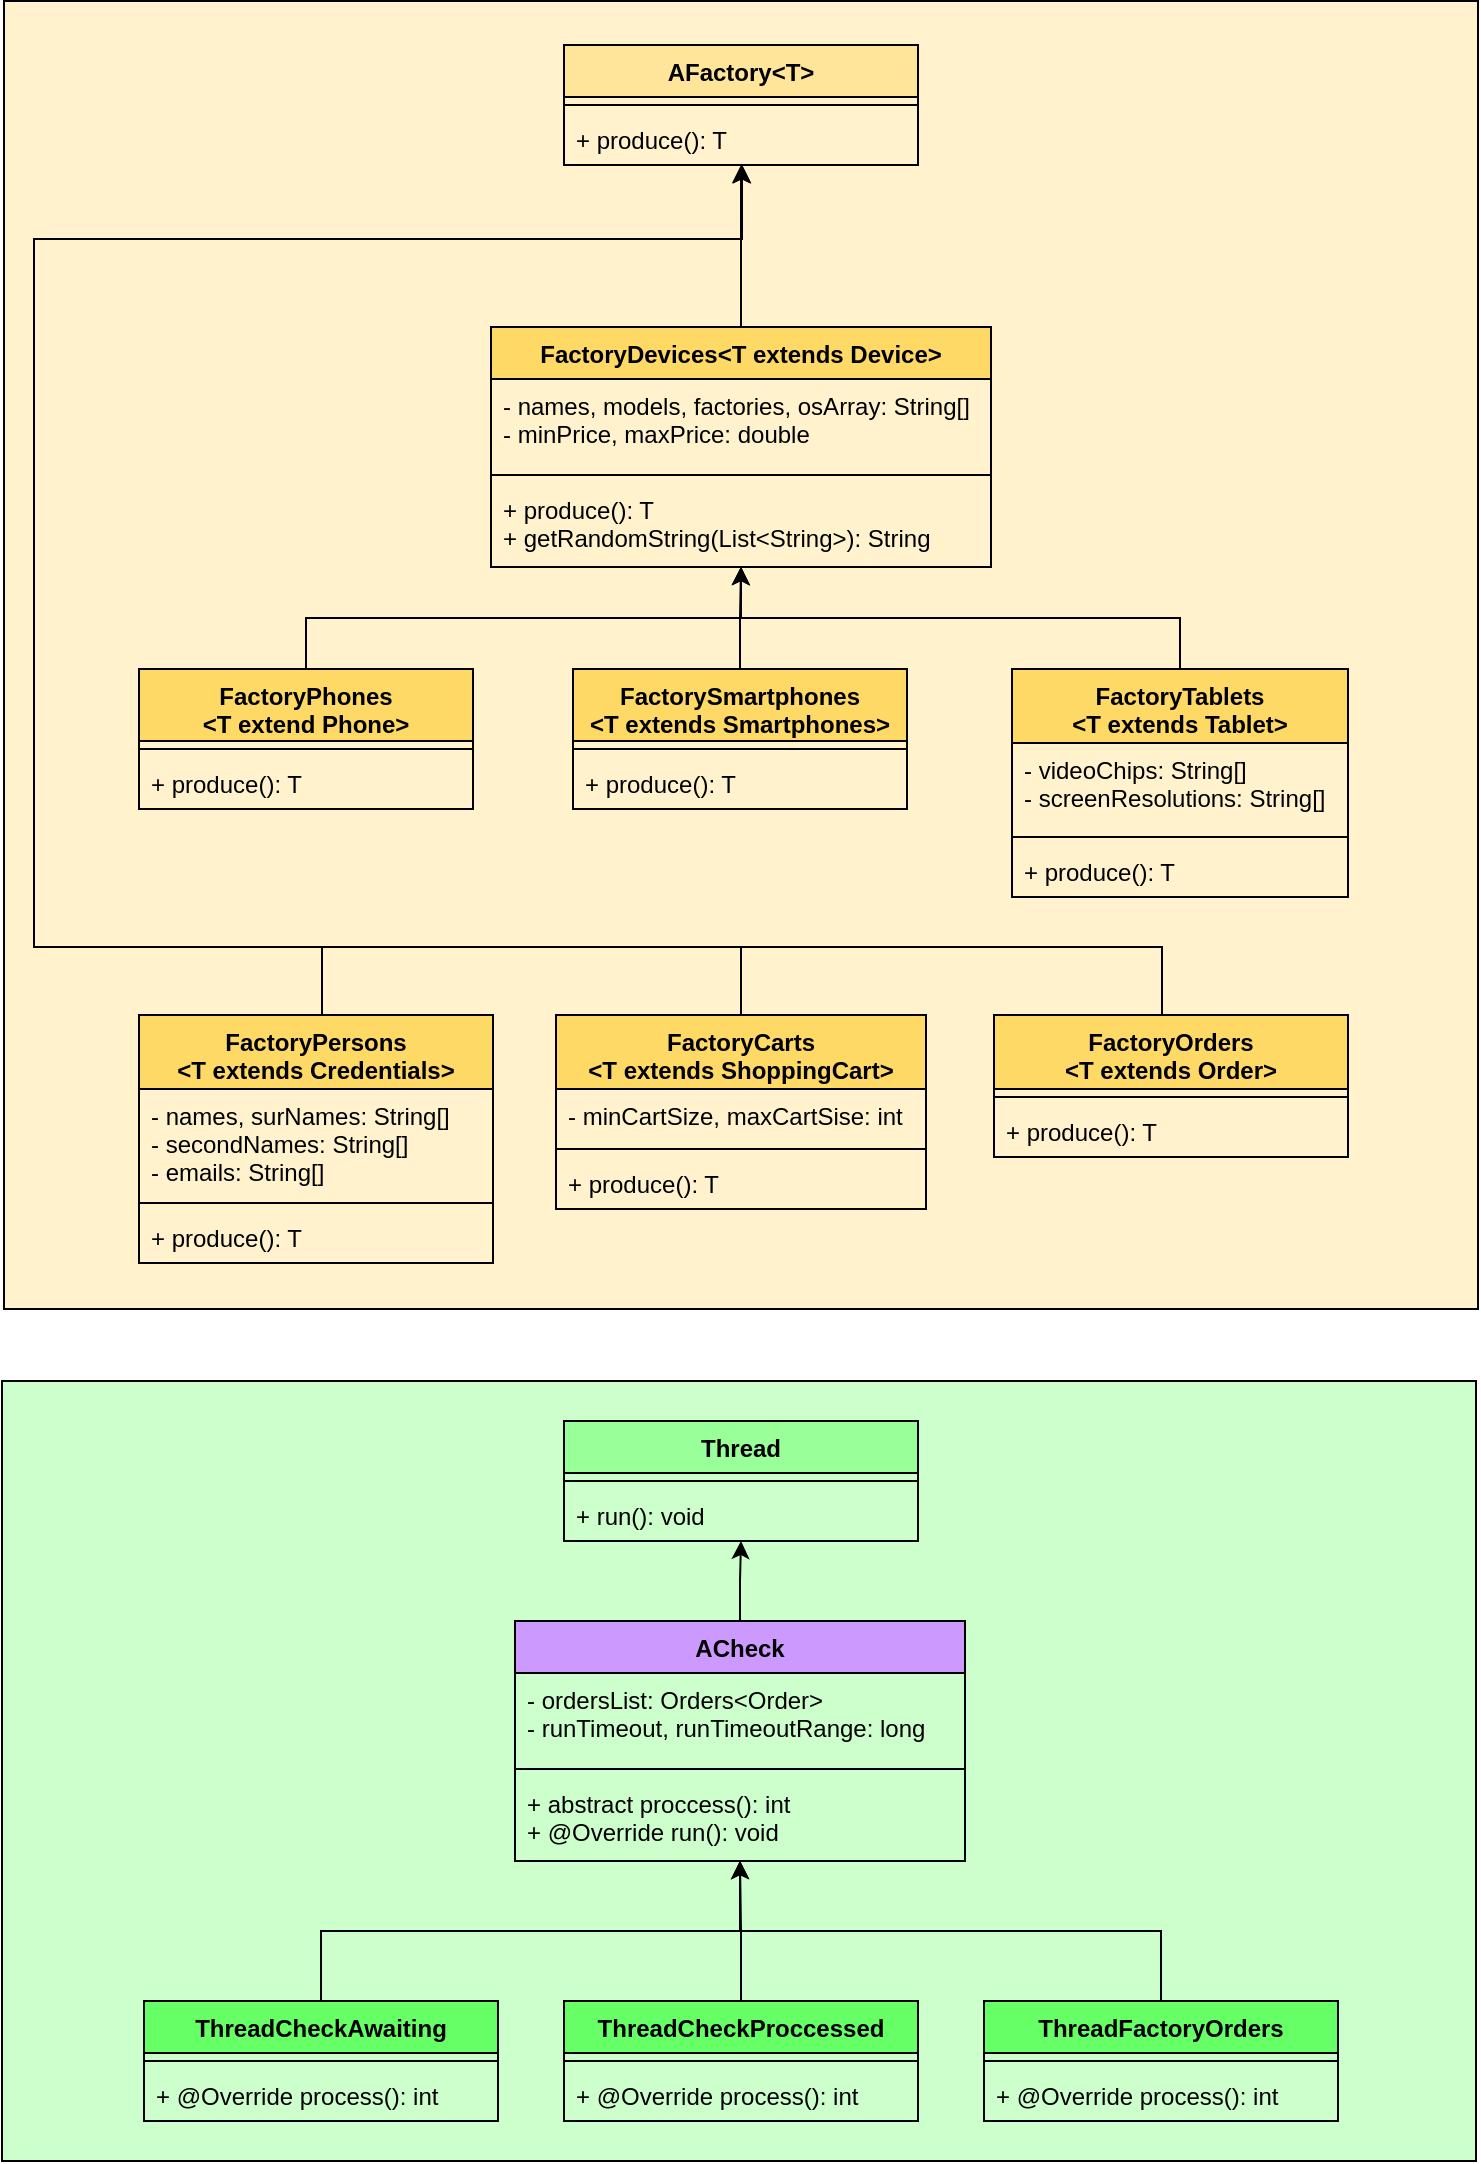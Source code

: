 <mxfile version="12.3.2" type="github" pages="1">
  <diagram id="0GUaxXbDDWe5PVAGPf-r" name="Page-1">
    <mxGraphModel dx="1876" dy="980" grid="1" gridSize="10" guides="1" tooltips="1" connect="1" arrows="1" fold="1" page="1" pageScale="1" pageWidth="827" pageHeight="1169" math="0" shadow="0">
      <root>
        <mxCell id="0"/>
        <mxCell id="1" parent="0"/>
        <mxCell id="RwrE5nbGCWVTSiN41ggU-7" value="" style="group" vertex="1" connectable="0" parent="1">
          <mxGeometry x="44" y="43.5" width="738" height="1080" as="geometry"/>
        </mxCell>
        <mxCell id="-0ryyqHEh2swBMXTkfNj-43" value="" style="group" parent="RwrE5nbGCWVTSiN41ggU-7" vertex="1" connectable="0">
          <mxGeometry x="1" width="737" height="654" as="geometry"/>
        </mxCell>
        <mxCell id="_v3kKgXSpV-jKmT9NSCs-71" value="" style="rounded=0;whiteSpace=wrap;html=1;fillColor=#FFF2CC;" parent="-0ryyqHEh2swBMXTkfNj-43" vertex="1">
          <mxGeometry width="737" height="654" as="geometry"/>
        </mxCell>
        <mxCell id="_v3kKgXSpV-jKmT9NSCs-36" value="AFactory&lt;T&gt;" style="swimlane;fontStyle=1;align=center;verticalAlign=top;childLayout=stackLayout;horizontal=1;startSize=26;horizontalStack=0;resizeParent=1;resizeParentMax=0;resizeLast=0;collapsible=1;marginBottom=0;fillColor=#FFE599;" parent="-0ryyqHEh2swBMXTkfNj-43" vertex="1">
          <mxGeometry x="280" y="22" width="177" height="60" as="geometry"/>
        </mxCell>
        <mxCell id="_v3kKgXSpV-jKmT9NSCs-38" value="" style="line;strokeWidth=1;fillColor=none;align=left;verticalAlign=middle;spacingTop=-1;spacingLeft=3;spacingRight=3;rotatable=0;labelPosition=right;points=[];portConstraint=eastwest;" parent="_v3kKgXSpV-jKmT9NSCs-36" vertex="1">
          <mxGeometry y="26" width="177" height="8" as="geometry"/>
        </mxCell>
        <mxCell id="_v3kKgXSpV-jKmT9NSCs-39" value="+ produce(): T" style="text;strokeColor=none;fillColor=none;align=left;verticalAlign=top;spacingLeft=4;spacingRight=4;overflow=hidden;rotatable=0;points=[[0,0.5],[1,0.5]];portConstraint=eastwest;" parent="_v3kKgXSpV-jKmT9NSCs-36" vertex="1">
          <mxGeometry y="34" width="177" height="26" as="geometry"/>
        </mxCell>
        <mxCell id="_v3kKgXSpV-jKmT9NSCs-40" value="FactoryPhones&#xa;&lt;T extend Phone&gt;" style="swimlane;fontStyle=1;align=center;verticalAlign=top;childLayout=stackLayout;horizontal=1;startSize=36;horizontalStack=0;resizeParent=1;resizeParentMax=0;resizeLast=0;collapsible=1;marginBottom=0;fillColor=#FFD966;" parent="-0ryyqHEh2swBMXTkfNj-43" vertex="1">
          <mxGeometry x="67.5" y="334" width="167" height="70" as="geometry"/>
        </mxCell>
        <mxCell id="_v3kKgXSpV-jKmT9NSCs-42" value="" style="line;strokeWidth=1;fillColor=none;align=left;verticalAlign=middle;spacingTop=-1;spacingLeft=3;spacingRight=3;rotatable=0;labelPosition=right;points=[];portConstraint=eastwest;" parent="_v3kKgXSpV-jKmT9NSCs-40" vertex="1">
          <mxGeometry y="36" width="167" height="8" as="geometry"/>
        </mxCell>
        <mxCell id="_v3kKgXSpV-jKmT9NSCs-43" value="+ produce(): T" style="text;strokeColor=none;fillColor=none;align=left;verticalAlign=top;spacingLeft=4;spacingRight=4;overflow=hidden;rotatable=0;points=[[0,0.5],[1,0.5]];portConstraint=eastwest;" parent="_v3kKgXSpV-jKmT9NSCs-40" vertex="1">
          <mxGeometry y="44" width="167" height="26" as="geometry"/>
        </mxCell>
        <mxCell id="_v3kKgXSpV-jKmT9NSCs-44" value="FactorySmartphones&#xa;&lt;T extends Smartphones&gt;" style="swimlane;fontStyle=1;align=center;verticalAlign=top;childLayout=stackLayout;horizontal=1;startSize=36;horizontalStack=0;resizeParent=1;resizeParentMax=0;resizeLast=0;collapsible=1;marginBottom=0;fillColor=#FFD966;" parent="-0ryyqHEh2swBMXTkfNj-43" vertex="1">
          <mxGeometry x="284.5" y="334" width="167" height="70" as="geometry"/>
        </mxCell>
        <mxCell id="_v3kKgXSpV-jKmT9NSCs-46" value="" style="line;strokeWidth=1;fillColor=none;align=left;verticalAlign=middle;spacingTop=-1;spacingLeft=3;spacingRight=3;rotatable=0;labelPosition=right;points=[];portConstraint=eastwest;" parent="_v3kKgXSpV-jKmT9NSCs-44" vertex="1">
          <mxGeometry y="36" width="167" height="8" as="geometry"/>
        </mxCell>
        <mxCell id="_v3kKgXSpV-jKmT9NSCs-47" value="+ produce(): T" style="text;strokeColor=none;fillColor=none;align=left;verticalAlign=top;spacingLeft=4;spacingRight=4;overflow=hidden;rotatable=0;points=[[0,0.5],[1,0.5]];portConstraint=eastwest;" parent="_v3kKgXSpV-jKmT9NSCs-44" vertex="1">
          <mxGeometry y="44" width="167" height="26" as="geometry"/>
        </mxCell>
        <mxCell id="_v3kKgXSpV-jKmT9NSCs-48" value="FactoryTablets&#xa;&lt;T extends Tablet&gt;" style="swimlane;fontStyle=1;align=center;verticalAlign=top;childLayout=stackLayout;horizontal=1;startSize=37;horizontalStack=0;resizeParent=1;resizeParentMax=0;resizeLast=0;collapsible=1;marginBottom=0;fillColor=#FFD966;" parent="-0ryyqHEh2swBMXTkfNj-43" vertex="1">
          <mxGeometry x="504" y="334" width="168" height="114" as="geometry"/>
        </mxCell>
        <mxCell id="_v3kKgXSpV-jKmT9NSCs-49" value="- videoChips: String[]&#xa;- screenResolutions: String[]" style="text;strokeColor=none;fillColor=none;align=left;verticalAlign=top;spacingLeft=4;spacingRight=4;overflow=hidden;rotatable=0;points=[[0,0.5],[1,0.5]];portConstraint=eastwest;" parent="_v3kKgXSpV-jKmT9NSCs-48" vertex="1">
          <mxGeometry y="37" width="168" height="43" as="geometry"/>
        </mxCell>
        <mxCell id="_v3kKgXSpV-jKmT9NSCs-50" value="" style="line;strokeWidth=1;fillColor=none;align=left;verticalAlign=middle;spacingTop=-1;spacingLeft=3;spacingRight=3;rotatable=0;labelPosition=right;points=[];portConstraint=eastwest;" parent="_v3kKgXSpV-jKmT9NSCs-48" vertex="1">
          <mxGeometry y="80" width="168" height="8" as="geometry"/>
        </mxCell>
        <mxCell id="_v3kKgXSpV-jKmT9NSCs-51" value="+ produce(): T" style="text;strokeColor=none;fillColor=none;align=left;verticalAlign=top;spacingLeft=4;spacingRight=4;overflow=hidden;rotatable=0;points=[[0,0.5],[1,0.5]];portConstraint=eastwest;" parent="_v3kKgXSpV-jKmT9NSCs-48" vertex="1">
          <mxGeometry y="88" width="168" height="26" as="geometry"/>
        </mxCell>
        <mxCell id="_v3kKgXSpV-jKmT9NSCs-67" style="edgeStyle=orthogonalEdgeStyle;rounded=0;orthogonalLoop=1;jettySize=auto;html=1;exitX=0.5;exitY=0;exitDx=0;exitDy=0;" parent="-0ryyqHEh2swBMXTkfNj-43" source="_v3kKgXSpV-jKmT9NSCs-55" target="_v3kKgXSpV-jKmT9NSCs-36" edge="1">
          <mxGeometry relative="1" as="geometry">
            <Array as="points">
              <mxPoint x="159" y="507"/>
              <mxPoint x="159" y="473"/>
              <mxPoint x="15" y="473"/>
              <mxPoint x="15" y="119"/>
              <mxPoint x="369" y="119"/>
            </Array>
          </mxGeometry>
        </mxCell>
        <mxCell id="_v3kKgXSpV-jKmT9NSCs-68" style="edgeStyle=orthogonalEdgeStyle;rounded=0;orthogonalLoop=1;jettySize=auto;html=1;exitX=0.5;exitY=0;exitDx=0;exitDy=0;" parent="-0ryyqHEh2swBMXTkfNj-43" source="_v3kKgXSpV-jKmT9NSCs-59" target="_v3kKgXSpV-jKmT9NSCs-36" edge="1">
          <mxGeometry relative="1" as="geometry">
            <Array as="points">
              <mxPoint x="369" y="507"/>
              <mxPoint x="369" y="473"/>
              <mxPoint x="15" y="473"/>
              <mxPoint x="15" y="119"/>
              <mxPoint x="369" y="119"/>
            </Array>
          </mxGeometry>
        </mxCell>
        <mxCell id="_v3kKgXSpV-jKmT9NSCs-69" style="edgeStyle=orthogonalEdgeStyle;rounded=0;orthogonalLoop=1;jettySize=auto;html=1;exitX=0.5;exitY=0;exitDx=0;exitDy=0;" parent="-0ryyqHEh2swBMXTkfNj-43" source="_v3kKgXSpV-jKmT9NSCs-63" target="_v3kKgXSpV-jKmT9NSCs-36" edge="1">
          <mxGeometry relative="1" as="geometry">
            <Array as="points">
              <mxPoint x="579" y="507"/>
              <mxPoint x="579" y="473"/>
              <mxPoint x="15" y="473"/>
              <mxPoint x="15" y="119"/>
              <mxPoint x="369" y="119"/>
            </Array>
          </mxGeometry>
        </mxCell>
        <mxCell id="-0ryyqHEh2swBMXTkfNj-42" style="edgeStyle=orthogonalEdgeStyle;rounded=0;orthogonalLoop=1;jettySize=auto;html=1;exitX=0.5;exitY=0;exitDx=0;exitDy=0;" parent="-0ryyqHEh2swBMXTkfNj-43" source="-0ryyqHEh2swBMXTkfNj-29" target="_v3kKgXSpV-jKmT9NSCs-36" edge="1">
          <mxGeometry relative="1" as="geometry"/>
        </mxCell>
        <mxCell id="-0ryyqHEh2swBMXTkfNj-29" value="FactoryDevices&lt;T extends Device&gt;" style="swimlane;fontStyle=1;align=center;verticalAlign=top;childLayout=stackLayout;horizontal=1;startSize=26;horizontalStack=0;resizeParent=1;resizeParentMax=0;resizeLast=0;collapsible=1;marginBottom=0;fillColor=#FFD966;" parent="-0ryyqHEh2swBMXTkfNj-43" vertex="1">
          <mxGeometry x="243.5" y="163" width="250" height="120" as="geometry"/>
        </mxCell>
        <mxCell id="-0ryyqHEh2swBMXTkfNj-30" value="- names, models, factories, osArray: String[]&#xa;- minPrice, maxPrice: double" style="text;strokeColor=none;fillColor=none;align=left;verticalAlign=top;spacingLeft=4;spacingRight=4;overflow=hidden;rotatable=0;points=[[0,0.5],[1,0.5]];portConstraint=eastwest;" parent="-0ryyqHEh2swBMXTkfNj-29" vertex="1">
          <mxGeometry y="26" width="250" height="44" as="geometry"/>
        </mxCell>
        <mxCell id="-0ryyqHEh2swBMXTkfNj-31" value="" style="line;strokeWidth=1;fillColor=none;align=left;verticalAlign=middle;spacingTop=-1;spacingLeft=3;spacingRight=3;rotatable=0;labelPosition=right;points=[];portConstraint=eastwest;" parent="-0ryyqHEh2swBMXTkfNj-29" vertex="1">
          <mxGeometry y="70" width="250" height="8" as="geometry"/>
        </mxCell>
        <mxCell id="-0ryyqHEh2swBMXTkfNj-32" value="+ produce(): T&#xa;+ getRandomString(List&lt;String&gt;): String" style="text;strokeColor=none;fillColor=none;align=left;verticalAlign=top;spacingLeft=4;spacingRight=4;overflow=hidden;rotatable=0;points=[[0,0.5],[1,0.5]];portConstraint=eastwest;" parent="-0ryyqHEh2swBMXTkfNj-29" vertex="1">
          <mxGeometry y="78" width="250" height="42" as="geometry"/>
        </mxCell>
        <mxCell id="-0ryyqHEh2swBMXTkfNj-41" style="edgeStyle=orthogonalEdgeStyle;rounded=0;orthogonalLoop=1;jettySize=auto;html=1;exitX=0.5;exitY=0;exitDx=0;exitDy=0;" parent="-0ryyqHEh2swBMXTkfNj-43" source="_v3kKgXSpV-jKmT9NSCs-40" target="-0ryyqHEh2swBMXTkfNj-29" edge="1">
          <mxGeometry relative="1" as="geometry"/>
        </mxCell>
        <mxCell id="-0ryyqHEh2swBMXTkfNj-40" style="edgeStyle=orthogonalEdgeStyle;rounded=0;orthogonalLoop=1;jettySize=auto;html=1;exitX=0.5;exitY=0;exitDx=0;exitDy=0;" parent="-0ryyqHEh2swBMXTkfNj-43" source="_v3kKgXSpV-jKmT9NSCs-44" target="-0ryyqHEh2swBMXTkfNj-29" edge="1">
          <mxGeometry relative="1" as="geometry"/>
        </mxCell>
        <mxCell id="-0ryyqHEh2swBMXTkfNj-39" style="edgeStyle=orthogonalEdgeStyle;rounded=0;orthogonalLoop=1;jettySize=auto;html=1;exitX=0.5;exitY=0;exitDx=0;exitDy=0;" parent="-0ryyqHEh2swBMXTkfNj-43" source="_v3kKgXSpV-jKmT9NSCs-48" target="-0ryyqHEh2swBMXTkfNj-29" edge="1">
          <mxGeometry relative="1" as="geometry"/>
        </mxCell>
        <mxCell id="_v3kKgXSpV-jKmT9NSCs-55" value="FactoryPersons&#xa;&lt;T extends Credentials&gt;" style="swimlane;fontStyle=1;align=center;verticalAlign=top;childLayout=stackLayout;horizontal=1;startSize=37;horizontalStack=0;resizeParent=1;resizeParentMax=0;resizeLast=0;collapsible=1;marginBottom=0;fillColor=#FFD966;" parent="-0ryyqHEh2swBMXTkfNj-43" vertex="1">
          <mxGeometry x="67.5" y="507" width="177" height="124" as="geometry"/>
        </mxCell>
        <mxCell id="_v3kKgXSpV-jKmT9NSCs-56" value="- names, surNames: String[]&#xa;- secondNames: String[]&#xa;- emails: String[]" style="text;strokeColor=none;fillColor=none;align=left;verticalAlign=top;spacingLeft=4;spacingRight=4;overflow=hidden;rotatable=0;points=[[0,0.5],[1,0.5]];portConstraint=eastwest;" parent="_v3kKgXSpV-jKmT9NSCs-55" vertex="1">
          <mxGeometry y="37" width="177" height="53" as="geometry"/>
        </mxCell>
        <mxCell id="_v3kKgXSpV-jKmT9NSCs-57" value="" style="line;strokeWidth=1;fillColor=none;align=left;verticalAlign=middle;spacingTop=-1;spacingLeft=3;spacingRight=3;rotatable=0;labelPosition=right;points=[];portConstraint=eastwest;" parent="_v3kKgXSpV-jKmT9NSCs-55" vertex="1">
          <mxGeometry y="90" width="177" height="8" as="geometry"/>
        </mxCell>
        <mxCell id="_v3kKgXSpV-jKmT9NSCs-58" value="+ produce(): T" style="text;strokeColor=none;fillColor=none;align=left;verticalAlign=top;spacingLeft=4;spacingRight=4;overflow=hidden;rotatable=0;points=[[0,0.5],[1,0.5]];portConstraint=eastwest;" parent="_v3kKgXSpV-jKmT9NSCs-55" vertex="1">
          <mxGeometry y="98" width="177" height="26" as="geometry"/>
        </mxCell>
        <mxCell id="_v3kKgXSpV-jKmT9NSCs-59" value="FactoryCarts&#xa;&lt;T extends ShoppingCart&gt;" style="swimlane;fontStyle=1;align=center;verticalAlign=top;childLayout=stackLayout;horizontal=1;startSize=37;horizontalStack=0;resizeParent=1;resizeParentMax=0;resizeLast=0;collapsible=1;marginBottom=0;fillColor=#FFD966;" parent="-0ryyqHEh2swBMXTkfNj-43" vertex="1">
          <mxGeometry x="276" y="507" width="185" height="97" as="geometry"/>
        </mxCell>
        <mxCell id="_v3kKgXSpV-jKmT9NSCs-60" value="- minCartSize, maxCartSise: int" style="text;strokeColor=none;fillColor=none;align=left;verticalAlign=top;spacingLeft=4;spacingRight=4;overflow=hidden;rotatable=0;points=[[0,0.5],[1,0.5]];portConstraint=eastwest;" parent="_v3kKgXSpV-jKmT9NSCs-59" vertex="1">
          <mxGeometry y="37" width="185" height="26" as="geometry"/>
        </mxCell>
        <mxCell id="_v3kKgXSpV-jKmT9NSCs-61" value="" style="line;strokeWidth=1;fillColor=none;align=left;verticalAlign=middle;spacingTop=-1;spacingLeft=3;spacingRight=3;rotatable=0;labelPosition=right;points=[];portConstraint=eastwest;" parent="_v3kKgXSpV-jKmT9NSCs-59" vertex="1">
          <mxGeometry y="63" width="185" height="8" as="geometry"/>
        </mxCell>
        <mxCell id="_v3kKgXSpV-jKmT9NSCs-62" value="+ produce(): T" style="text;strokeColor=none;fillColor=none;align=left;verticalAlign=top;spacingLeft=4;spacingRight=4;overflow=hidden;rotatable=0;points=[[0,0.5],[1,0.5]];portConstraint=eastwest;" parent="_v3kKgXSpV-jKmT9NSCs-59" vertex="1">
          <mxGeometry y="71" width="185" height="26" as="geometry"/>
        </mxCell>
        <mxCell id="_v3kKgXSpV-jKmT9NSCs-63" value="FactoryOrders&#xa;&lt;T extends Order&gt;" style="swimlane;fontStyle=1;align=center;verticalAlign=top;childLayout=stackLayout;horizontal=1;startSize=37;horizontalStack=0;resizeParent=1;resizeParentMax=0;resizeLast=0;collapsible=1;marginBottom=0;fillColor=#FFD966;" parent="-0ryyqHEh2swBMXTkfNj-43" vertex="1">
          <mxGeometry x="495" y="507" width="177" height="71" as="geometry"/>
        </mxCell>
        <mxCell id="_v3kKgXSpV-jKmT9NSCs-65" value="" style="line;strokeWidth=1;fillColor=none;align=left;verticalAlign=middle;spacingTop=-1;spacingLeft=3;spacingRight=3;rotatable=0;labelPosition=right;points=[];portConstraint=eastwest;" parent="_v3kKgXSpV-jKmT9NSCs-63" vertex="1">
          <mxGeometry y="37" width="177" height="8" as="geometry"/>
        </mxCell>
        <mxCell id="_v3kKgXSpV-jKmT9NSCs-66" value="+ produce(): T" style="text;strokeColor=none;fillColor=none;align=left;verticalAlign=top;spacingLeft=4;spacingRight=4;overflow=hidden;rotatable=0;points=[[0,0.5],[1,0.5]];portConstraint=eastwest;" parent="_v3kKgXSpV-jKmT9NSCs-63" vertex="1">
          <mxGeometry y="45" width="177" height="26" as="geometry"/>
        </mxCell>
        <mxCell id="RwrE5nbGCWVTSiN41ggU-6" value="" style="group" vertex="1" connectable="0" parent="RwrE5nbGCWVTSiN41ggU-7">
          <mxGeometry y="690" width="737" height="390" as="geometry"/>
        </mxCell>
        <mxCell id="-0ryyqHEh2swBMXTkfNj-21" value="" style="rounded=0;whiteSpace=wrap;html=1;fillColor=#CCFFCC;" parent="RwrE5nbGCWVTSiN41ggU-6" vertex="1">
          <mxGeometry width="737" height="390" as="geometry"/>
        </mxCell>
        <mxCell id="_v3kKgXSpV-jKmT9NSCs-1" value="ACheck" style="swimlane;fontStyle=1;align=center;verticalAlign=top;childLayout=stackLayout;horizontal=1;startSize=26;horizontalStack=0;resizeParent=1;resizeParentMax=0;resizeLast=0;collapsible=1;marginBottom=0;fillColor=#CC99FF;" parent="RwrE5nbGCWVTSiN41ggU-6" vertex="1">
          <mxGeometry x="256.5" y="120" width="225" height="120" as="geometry"/>
        </mxCell>
        <mxCell id="_v3kKgXSpV-jKmT9NSCs-2" value="- ordersList: Orders&lt;Order&gt;&#xa;- runTimeout, runTimeoutRange: long" style="text;strokeColor=none;fillColor=none;align=left;verticalAlign=top;spacingLeft=4;spacingRight=4;overflow=hidden;rotatable=0;points=[[0,0.5],[1,0.5]];portConstraint=eastwest;" parent="_v3kKgXSpV-jKmT9NSCs-1" vertex="1">
          <mxGeometry y="26" width="225" height="44" as="geometry"/>
        </mxCell>
        <mxCell id="_v3kKgXSpV-jKmT9NSCs-3" value="" style="line;strokeWidth=1;fillColor=none;align=left;verticalAlign=middle;spacingTop=-1;spacingLeft=3;spacingRight=3;rotatable=0;labelPosition=right;points=[];portConstraint=eastwest;" parent="_v3kKgXSpV-jKmT9NSCs-1" vertex="1">
          <mxGeometry y="70" width="225" height="8" as="geometry"/>
        </mxCell>
        <mxCell id="_v3kKgXSpV-jKmT9NSCs-4" value="+ abstract proccess(): int&#xa;+ @Override run(): void" style="text;strokeColor=none;fillColor=none;align=left;verticalAlign=top;spacingLeft=4;spacingRight=4;overflow=hidden;rotatable=0;points=[[0,0.5],[1,0.5]];portConstraint=eastwest;" parent="_v3kKgXSpV-jKmT9NSCs-1" vertex="1">
          <mxGeometry y="78" width="225" height="42" as="geometry"/>
        </mxCell>
        <mxCell id="-0ryyqHEh2swBMXTkfNj-1" value="Thread" style="swimlane;fontStyle=1;align=center;verticalAlign=top;childLayout=stackLayout;horizontal=1;startSize=26;horizontalStack=0;resizeParent=1;resizeParentMax=0;resizeLast=0;collapsible=1;marginBottom=0;fillColor=#99FF99;" parent="RwrE5nbGCWVTSiN41ggU-6" vertex="1">
          <mxGeometry x="281" y="20" width="177" height="60" as="geometry">
            <mxRectangle x="325" y="913" width="70" height="26" as="alternateBounds"/>
          </mxGeometry>
        </mxCell>
        <mxCell id="-0ryyqHEh2swBMXTkfNj-3" value="" style="line;strokeWidth=1;fillColor=none;align=left;verticalAlign=middle;spacingTop=-1;spacingLeft=3;spacingRight=3;rotatable=0;labelPosition=right;points=[];portConstraint=eastwest;" parent="-0ryyqHEh2swBMXTkfNj-1" vertex="1">
          <mxGeometry y="26" width="177" height="8" as="geometry"/>
        </mxCell>
        <mxCell id="-0ryyqHEh2swBMXTkfNj-4" value="+ run(): void" style="text;strokeColor=none;fillColor=none;align=left;verticalAlign=top;spacingLeft=4;spacingRight=4;overflow=hidden;rotatable=0;points=[[0,0.5],[1,0.5]];portConstraint=eastwest;" parent="-0ryyqHEh2swBMXTkfNj-1" vertex="1">
          <mxGeometry y="34" width="177" height="26" as="geometry"/>
        </mxCell>
        <mxCell id="RwrE5nbGCWVTSiN41ggU-2" style="edgeStyle=orthogonalEdgeStyle;rounded=0;orthogonalLoop=1;jettySize=auto;html=1;exitX=0.5;exitY=0;exitDx=0;exitDy=0;" edge="1" parent="RwrE5nbGCWVTSiN41ggU-6" source="_v3kKgXSpV-jKmT9NSCs-1" target="-0ryyqHEh2swBMXTkfNj-1">
          <mxGeometry relative="1" as="geometry"/>
        </mxCell>
        <mxCell id="RwrE5nbGCWVTSiN41ggU-3" style="edgeStyle=orthogonalEdgeStyle;rounded=0;orthogonalLoop=1;jettySize=auto;html=1;exitX=0.5;exitY=0;exitDx=0;exitDy=0;" edge="1" parent="RwrE5nbGCWVTSiN41ggU-6" source="-0ryyqHEh2swBMXTkfNj-9" target="_v3kKgXSpV-jKmT9NSCs-1">
          <mxGeometry relative="1" as="geometry"/>
        </mxCell>
        <mxCell id="-0ryyqHEh2swBMXTkfNj-9" value="ThreadCheckAwaiting" style="swimlane;fontStyle=1;align=center;verticalAlign=top;childLayout=stackLayout;horizontal=1;startSize=26;horizontalStack=0;resizeParent=1;resizeParentMax=0;resizeLast=0;collapsible=1;marginBottom=0;fillColor=#66FF66;" parent="RwrE5nbGCWVTSiN41ggU-6" vertex="1">
          <mxGeometry x="71" y="310" width="177" height="60" as="geometry"/>
        </mxCell>
        <mxCell id="-0ryyqHEh2swBMXTkfNj-10" value="" style="line;strokeWidth=1;fillColor=none;align=left;verticalAlign=middle;spacingTop=-1;spacingLeft=3;spacingRight=3;rotatable=0;labelPosition=right;points=[];portConstraint=eastwest;" parent="-0ryyqHEh2swBMXTkfNj-9" vertex="1">
          <mxGeometry y="26" width="177" height="8" as="geometry"/>
        </mxCell>
        <mxCell id="-0ryyqHEh2swBMXTkfNj-11" value="+ @Override process(): int" style="text;strokeColor=none;fillColor=none;align=left;verticalAlign=top;spacingLeft=4;spacingRight=4;overflow=hidden;rotatable=0;points=[[0,0.5],[1,0.5]];portConstraint=eastwest;" parent="-0ryyqHEh2swBMXTkfNj-9" vertex="1">
          <mxGeometry y="34" width="177" height="26" as="geometry"/>
        </mxCell>
        <mxCell id="RwrE5nbGCWVTSiN41ggU-5" style="edgeStyle=orthogonalEdgeStyle;rounded=0;orthogonalLoop=1;jettySize=auto;html=1;exitX=0.5;exitY=0;exitDx=0;exitDy=0;" edge="1" parent="RwrE5nbGCWVTSiN41ggU-6" source="-0ryyqHEh2swBMXTkfNj-12" target="_v3kKgXSpV-jKmT9NSCs-1">
          <mxGeometry relative="1" as="geometry"/>
        </mxCell>
        <mxCell id="-0ryyqHEh2swBMXTkfNj-12" value="ThreadCheckProccessed" style="swimlane;fontStyle=1;align=center;verticalAlign=top;childLayout=stackLayout;horizontal=1;startSize=26;horizontalStack=0;resizeParent=1;resizeParentMax=0;resizeLast=0;collapsible=1;marginBottom=0;fillColor=#66FF66;" parent="RwrE5nbGCWVTSiN41ggU-6" vertex="1">
          <mxGeometry x="281" y="310" width="177" height="60" as="geometry"/>
        </mxCell>
        <mxCell id="-0ryyqHEh2swBMXTkfNj-13" value="" style="line;strokeWidth=1;fillColor=none;align=left;verticalAlign=middle;spacingTop=-1;spacingLeft=3;spacingRight=3;rotatable=0;labelPosition=right;points=[];portConstraint=eastwest;" parent="-0ryyqHEh2swBMXTkfNj-12" vertex="1">
          <mxGeometry y="26" width="177" height="8" as="geometry"/>
        </mxCell>
        <mxCell id="-0ryyqHEh2swBMXTkfNj-14" value="+ @Override process(): int" style="text;strokeColor=none;fillColor=none;align=left;verticalAlign=top;spacingLeft=4;spacingRight=4;overflow=hidden;rotatable=0;points=[[0,0.5],[1,0.5]];portConstraint=eastwest;" parent="-0ryyqHEh2swBMXTkfNj-12" vertex="1">
          <mxGeometry y="34" width="177" height="26" as="geometry"/>
        </mxCell>
        <mxCell id="RwrE5nbGCWVTSiN41ggU-4" style="edgeStyle=orthogonalEdgeStyle;rounded=0;orthogonalLoop=1;jettySize=auto;html=1;exitX=0.5;exitY=0;exitDx=0;exitDy=0;" edge="1" parent="RwrE5nbGCWVTSiN41ggU-6" source="-0ryyqHEh2swBMXTkfNj-15" target="_v3kKgXSpV-jKmT9NSCs-1">
          <mxGeometry relative="1" as="geometry"/>
        </mxCell>
        <mxCell id="-0ryyqHEh2swBMXTkfNj-15" value="ThreadFactoryOrders" style="swimlane;fontStyle=1;align=center;verticalAlign=top;childLayout=stackLayout;horizontal=1;startSize=26;horizontalStack=0;resizeParent=1;resizeParentMax=0;resizeLast=0;collapsible=1;marginBottom=0;fillColor=#66FF66;" parent="RwrE5nbGCWVTSiN41ggU-6" vertex="1">
          <mxGeometry x="491" y="310" width="177" height="60" as="geometry"/>
        </mxCell>
        <mxCell id="-0ryyqHEh2swBMXTkfNj-16" value="" style="line;strokeWidth=1;fillColor=none;align=left;verticalAlign=middle;spacingTop=-1;spacingLeft=3;spacingRight=3;rotatable=0;labelPosition=right;points=[];portConstraint=eastwest;" parent="-0ryyqHEh2swBMXTkfNj-15" vertex="1">
          <mxGeometry y="26" width="177" height="8" as="geometry"/>
        </mxCell>
        <mxCell id="-0ryyqHEh2swBMXTkfNj-17" value="+ @Override process(): int" style="text;strokeColor=none;fillColor=none;align=left;verticalAlign=top;spacingLeft=4;spacingRight=4;overflow=hidden;rotatable=0;points=[[0,0.5],[1,0.5]];portConstraint=eastwest;" parent="-0ryyqHEh2swBMXTkfNj-15" vertex="1">
          <mxGeometry y="34" width="177" height="26" as="geometry"/>
        </mxCell>
      </root>
    </mxGraphModel>
  </diagram>
</mxfile>

